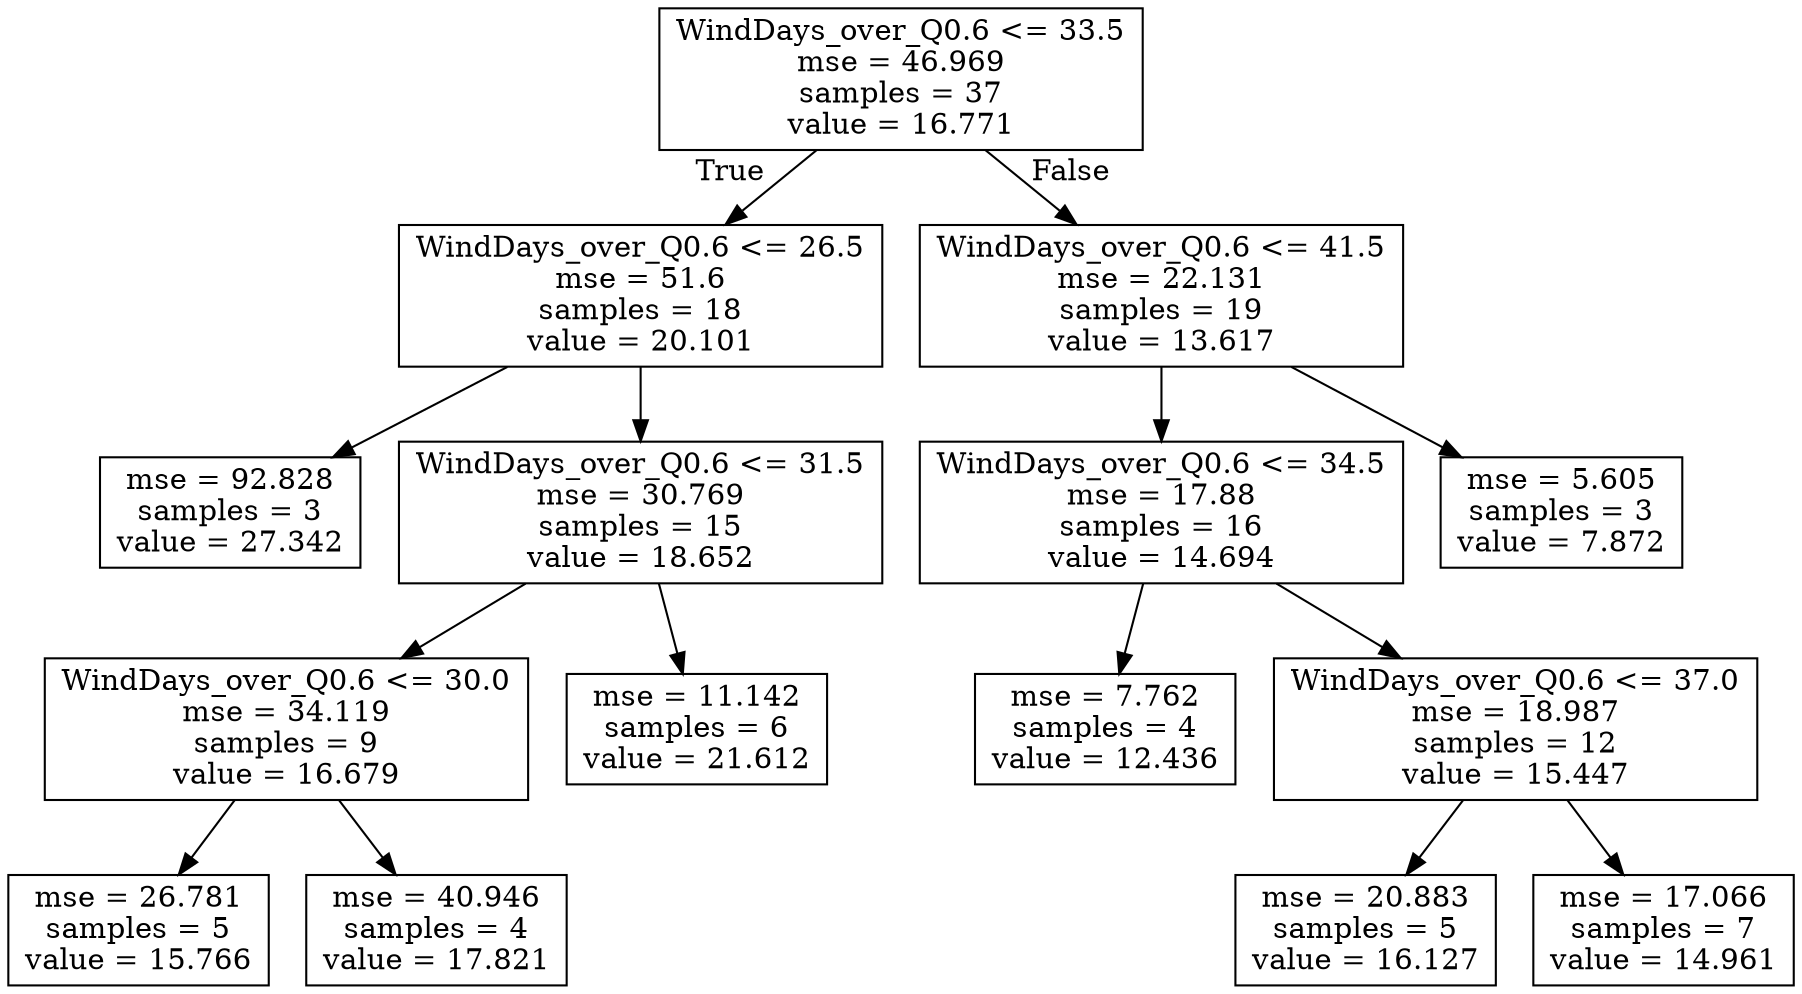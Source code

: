digraph Tree {
node [shape=box] ;
0 [label="WindDays_over_Q0.6 <= 33.5\nmse = 46.969\nsamples = 37\nvalue = 16.771"] ;
1 [label="WindDays_over_Q0.6 <= 26.5\nmse = 51.6\nsamples = 18\nvalue = 20.101"] ;
0 -> 1 [labeldistance=2.5, labelangle=45, headlabel="True"] ;
3 [label="mse = 92.828\nsamples = 3\nvalue = 27.342"] ;
1 -> 3 ;
4 [label="WindDays_over_Q0.6 <= 31.5\nmse = 30.769\nsamples = 15\nvalue = 18.652"] ;
1 -> 4 ;
7 [label="WindDays_over_Q0.6 <= 30.0\nmse = 34.119\nsamples = 9\nvalue = 16.679"] ;
4 -> 7 ;
11 [label="mse = 26.781\nsamples = 5\nvalue = 15.766"] ;
7 -> 11 ;
12 [label="mse = 40.946\nsamples = 4\nvalue = 17.821"] ;
7 -> 12 ;
8 [label="mse = 11.142\nsamples = 6\nvalue = 21.612"] ;
4 -> 8 ;
2 [label="WindDays_over_Q0.6 <= 41.5\nmse = 22.131\nsamples = 19\nvalue = 13.617"] ;
0 -> 2 [labeldistance=2.5, labelangle=-45, headlabel="False"] ;
5 [label="WindDays_over_Q0.6 <= 34.5\nmse = 17.88\nsamples = 16\nvalue = 14.694"] ;
2 -> 5 ;
9 [label="mse = 7.762\nsamples = 4\nvalue = 12.436"] ;
5 -> 9 ;
10 [label="WindDays_over_Q0.6 <= 37.0\nmse = 18.987\nsamples = 12\nvalue = 15.447"] ;
5 -> 10 ;
13 [label="mse = 20.883\nsamples = 5\nvalue = 16.127"] ;
10 -> 13 ;
14 [label="mse = 17.066\nsamples = 7\nvalue = 14.961"] ;
10 -> 14 ;
6 [label="mse = 5.605\nsamples = 3\nvalue = 7.872"] ;
2 -> 6 ;
}